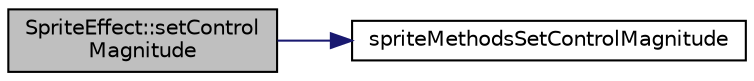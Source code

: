 digraph "SpriteEffect::setControlMagnitude"
{
 // LATEX_PDF_SIZE
  edge [fontname="Helvetica",fontsize="10",labelfontname="Helvetica",labelfontsize="10"];
  node [fontname="Helvetica",fontsize="10",shape=record];
  rankdir="LR";
  Node1 [label="SpriteEffect::setControl\lMagnitude",height=0.2,width=0.4,color="black", fillcolor="grey75", style="filled", fontcolor="black",tooltip=" "];
  Node1 -> Node2 [color="midnightblue",fontsize="10",style="solid"];
  Node2 [label="spriteMethodsSetControlMagnitude",height=0.2,width=0.4,color="black", fillcolor="white", style="filled",URL="$_sprite_methods_8cpp.html#a9edbed78645deb6d2e2e90dcf6737412",tooltip=" "];
}
